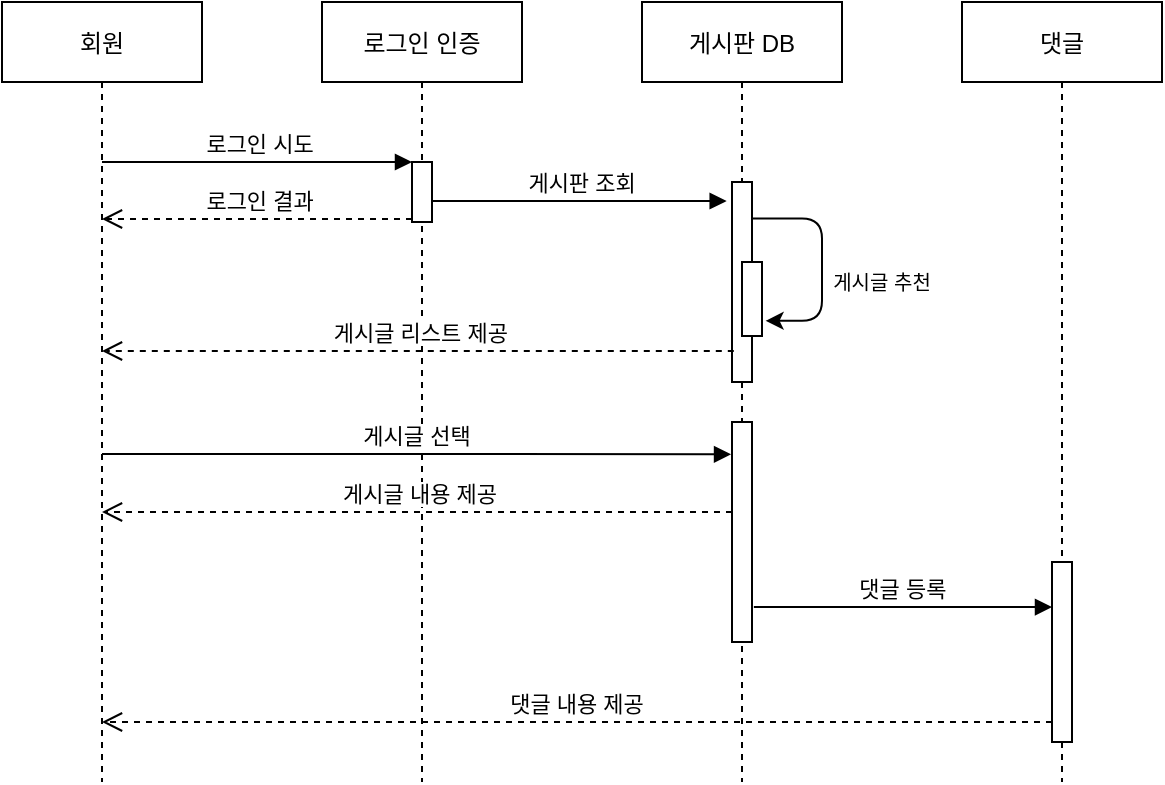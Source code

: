 <mxfile version="14.1.9" type="github">
  <diagram id="kgpKYQtTHZ0yAKxKKP6v" name="Page-1">
    <mxGraphModel dx="1422" dy="774" grid="1" gridSize="10" guides="1" tooltips="1" connect="1" arrows="1" fold="1" page="1" pageScale="1" pageWidth="850" pageHeight="1100" math="0" shadow="0">
      <root>
        <mxCell id="0" />
        <mxCell id="1" parent="0" />
        <mxCell id="TPS5vvpaPrXEZZjfbZGH-5" value="댓글" style="shape=umlLifeline;perimeter=lifelinePerimeter;container=1;collapsible=0;recursiveResize=0;rounded=0;shadow=0;strokeWidth=1;" vertex="1" parent="1">
          <mxGeometry x="580" y="80" width="100" height="390" as="geometry" />
        </mxCell>
        <mxCell id="TPS5vvpaPrXEZZjfbZGH-9" value="" style="points=[];perimeter=orthogonalPerimeter;rounded=0;shadow=0;strokeWidth=1;" vertex="1" parent="TPS5vvpaPrXEZZjfbZGH-5">
          <mxGeometry x="45" y="280" width="10" height="90" as="geometry" />
        </mxCell>
        <mxCell id="3nuBFxr9cyL0pnOWT2aG-1" value="회원" style="shape=umlLifeline;perimeter=lifelinePerimeter;container=1;collapsible=0;recursiveResize=0;rounded=0;shadow=0;strokeWidth=1;" parent="1" vertex="1">
          <mxGeometry x="100" y="80" width="100" height="390" as="geometry" />
        </mxCell>
        <mxCell id="3nuBFxr9cyL0pnOWT2aG-5" value="로그인 인증" style="shape=umlLifeline;perimeter=lifelinePerimeter;container=1;collapsible=0;recursiveResize=0;rounded=0;shadow=0;strokeWidth=1;" parent="1" vertex="1">
          <mxGeometry x="260" y="80" width="100" height="390" as="geometry" />
        </mxCell>
        <mxCell id="3nuBFxr9cyL0pnOWT2aG-6" value="" style="points=[];perimeter=orthogonalPerimeter;rounded=0;shadow=0;strokeWidth=1;" parent="3nuBFxr9cyL0pnOWT2aG-5" vertex="1">
          <mxGeometry x="45" y="80" width="10" height="30" as="geometry" />
        </mxCell>
        <mxCell id="3nuBFxr9cyL0pnOWT2aG-7" value=" 로그인 결과" style="verticalAlign=bottom;endArrow=open;dashed=1;endSize=8;exitX=0;exitY=0.95;shadow=0;strokeWidth=1;" parent="1" source="3nuBFxr9cyL0pnOWT2aG-6" target="3nuBFxr9cyL0pnOWT2aG-1" edge="1">
          <mxGeometry relative="1" as="geometry">
            <mxPoint x="175" y="312.0" as="targetPoint" />
          </mxGeometry>
        </mxCell>
        <mxCell id="3nuBFxr9cyL0pnOWT2aG-8" value=" 로그인 시도" style="verticalAlign=bottom;endArrow=block;entryX=0;entryY=0;shadow=0;strokeWidth=1;" parent="1" source="3nuBFxr9cyL0pnOWT2aG-1" target="3nuBFxr9cyL0pnOWT2aG-6" edge="1">
          <mxGeometry relative="1" as="geometry">
            <mxPoint x="175" y="160.0" as="sourcePoint" />
          </mxGeometry>
        </mxCell>
        <mxCell id="3nuBFxr9cyL0pnOWT2aG-9" value=" 게시판 조회" style="verticalAlign=bottom;endArrow=block;shadow=0;strokeWidth=1;entryX=-0.266;entryY=0.095;entryDx=0;entryDy=0;entryPerimeter=0;" parent="1" source="3nuBFxr9cyL0pnOWT2aG-6" target="TPS5vvpaPrXEZZjfbZGH-2" edge="1">
          <mxGeometry relative="1" as="geometry">
            <mxPoint x="220" y="200" as="sourcePoint" />
            <mxPoint x="345" y="200" as="targetPoint" />
          </mxGeometry>
        </mxCell>
        <mxCell id="TPS5vvpaPrXEZZjfbZGH-1" value="게시판 DB" style="shape=umlLifeline;perimeter=lifelinePerimeter;container=1;collapsible=0;recursiveResize=0;rounded=0;shadow=0;strokeWidth=1;" vertex="1" parent="1">
          <mxGeometry x="420" y="80" width="100" height="390" as="geometry" />
        </mxCell>
        <mxCell id="TPS5vvpaPrXEZZjfbZGH-2" value="" style="points=[];perimeter=orthogonalPerimeter;rounded=0;shadow=0;strokeWidth=1;" vertex="1" parent="TPS5vvpaPrXEZZjfbZGH-1">
          <mxGeometry x="45" y="90" width="10" height="100" as="geometry" />
        </mxCell>
        <mxCell id="TPS5vvpaPrXEZZjfbZGH-7" value="" style="points=[];perimeter=orthogonalPerimeter;rounded=0;shadow=0;strokeWidth=1;" vertex="1" parent="TPS5vvpaPrXEZZjfbZGH-1">
          <mxGeometry x="45" y="210" width="10" height="110" as="geometry" />
        </mxCell>
        <mxCell id="TPS5vvpaPrXEZZjfbZGH-21" value="" style="points=[];perimeter=orthogonalPerimeter;rounded=0;shadow=0;strokeWidth=1;" vertex="1" parent="TPS5vvpaPrXEZZjfbZGH-1">
          <mxGeometry x="50" y="130" width="10" height="37" as="geometry" />
        </mxCell>
        <mxCell id="TPS5vvpaPrXEZZjfbZGH-20" value="" style="endArrow=classic;html=1;edgeStyle=orthogonalEdgeStyle;exitX=1;exitY=0.182;exitDx=0;exitDy=0;exitPerimeter=0;entryX=1.18;entryY=0.795;entryDx=0;entryDy=0;entryPerimeter=0;" edge="1" parent="TPS5vvpaPrXEZZjfbZGH-1" source="TPS5vvpaPrXEZZjfbZGH-2" target="TPS5vvpaPrXEZZjfbZGH-21">
          <mxGeometry width="50" height="50" relative="1" as="geometry">
            <mxPoint x="110" y="110" as="sourcePoint" />
            <mxPoint x="160" y="150" as="targetPoint" />
            <Array as="points">
              <mxPoint x="90" y="108" />
              <mxPoint x="90" y="159" />
            </Array>
          </mxGeometry>
        </mxCell>
        <mxCell id="TPS5vvpaPrXEZZjfbZGH-4" value=" 게시글 리스트 제공" style="verticalAlign=bottom;endArrow=open;dashed=1;endSize=8;shadow=0;strokeWidth=1;exitX=0.09;exitY=0.845;exitDx=0;exitDy=0;exitPerimeter=0;" edge="1" parent="1" source="TPS5vvpaPrXEZZjfbZGH-2" target="3nuBFxr9cyL0pnOWT2aG-1">
          <mxGeometry relative="1" as="geometry">
            <mxPoint x="310.0" y="240" as="targetPoint" />
            <mxPoint x="460" y="240" as="sourcePoint" />
          </mxGeometry>
        </mxCell>
        <mxCell id="TPS5vvpaPrXEZZjfbZGH-8" value="게시글 선택" style="verticalAlign=bottom;endArrow=block;shadow=0;strokeWidth=1;entryX=-0.048;entryY=0.147;entryDx=0;entryDy=0;entryPerimeter=0;" edge="1" parent="1" source="3nuBFxr9cyL0pnOWT2aG-1" target="TPS5vvpaPrXEZZjfbZGH-7">
          <mxGeometry relative="1" as="geometry">
            <mxPoint x="310.0" y="310" as="sourcePoint" />
            <mxPoint x="457.34" y="310" as="targetPoint" />
            <Array as="points">
              <mxPoint x="310" y="306" />
            </Array>
          </mxGeometry>
        </mxCell>
        <mxCell id="TPS5vvpaPrXEZZjfbZGH-19" value=" 게시글 내용 제공" style="verticalAlign=bottom;endArrow=open;dashed=1;endSize=8;shadow=0;strokeWidth=1;" edge="1" parent="1" source="TPS5vvpaPrXEZZjfbZGH-7" target="3nuBFxr9cyL0pnOWT2aG-1">
          <mxGeometry relative="1" as="geometry">
            <mxPoint x="151.95" y="380" as="targetPoint" />
            <mxPoint x="468.04" y="380" as="sourcePoint" />
            <Array as="points">
              <mxPoint x="340" y="335" />
              <mxPoint x="250" y="335" />
            </Array>
          </mxGeometry>
        </mxCell>
        <mxCell id="TPS5vvpaPrXEZZjfbZGH-24" value="&lt;font size=&quot;1&quot;&gt;게시글 추천&lt;/font&gt;" style="text;html=1;strokeColor=none;fillColor=none;align=center;verticalAlign=middle;whiteSpace=wrap;rounded=0;" vertex="1" parent="1">
          <mxGeometry x="510" y="210" width="60" height="20" as="geometry" />
        </mxCell>
        <mxCell id="TPS5vvpaPrXEZZjfbZGH-26" value="댓글 등록" style="verticalAlign=bottom;endArrow=block;shadow=0;strokeWidth=1;exitX=1.093;exitY=0.841;exitDx=0;exitDy=0;exitPerimeter=0;" edge="1" parent="1" source="TPS5vvpaPrXEZZjfbZGH-7" target="TPS5vvpaPrXEZZjfbZGH-9">
          <mxGeometry relative="1" as="geometry">
            <mxPoint x="500.0" y="370.0" as="sourcePoint" />
            <mxPoint x="647.34" y="370.0" as="targetPoint" />
          </mxGeometry>
        </mxCell>
        <mxCell id="TPS5vvpaPrXEZZjfbZGH-27" value="댓글 내용 제공" style="verticalAlign=bottom;endArrow=open;dashed=1;endSize=8;shadow=0;strokeWidth=1;" edge="1" parent="1" source="TPS5vvpaPrXEZZjfbZGH-9" target="3nuBFxr9cyL0pnOWT2aG-1">
          <mxGeometry relative="1" as="geometry">
            <mxPoint x="180.0" y="440" as="targetPoint" />
            <mxPoint x="495.19" y="440" as="sourcePoint" />
            <Array as="points">
              <mxPoint x="370.19" y="440" />
              <mxPoint x="280.19" y="440" />
            </Array>
          </mxGeometry>
        </mxCell>
      </root>
    </mxGraphModel>
  </diagram>
</mxfile>
